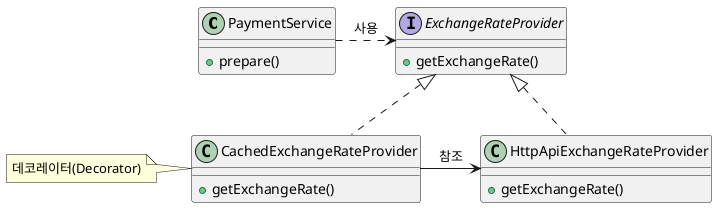 @startuml
class PaymentService {
    + prepare()
}

interface ExchangeRateProvider {
    + getExchangeRate()
}
class CachedExchangeRateProvider {
    + getExchangeRate()
}
note left: 데코레이터(Decorator)

class HttpApiExchangeRateProvider {
    + getExchangeRate()
}

PaymentService .r.> ExchangeRateProvider : 사용

ExchangeRateProvider <|.. CachedExchangeRateProvider
ExchangeRateProvider <|.. HttpApiExchangeRateProvider

HttpApiExchangeRateProvider <-l- CachedExchangeRateProvider: 참조

'PaymentService ..> CachedExchangeRateProvider #red;line.dotted;text:red : 런타임\n의존관계
@enduml